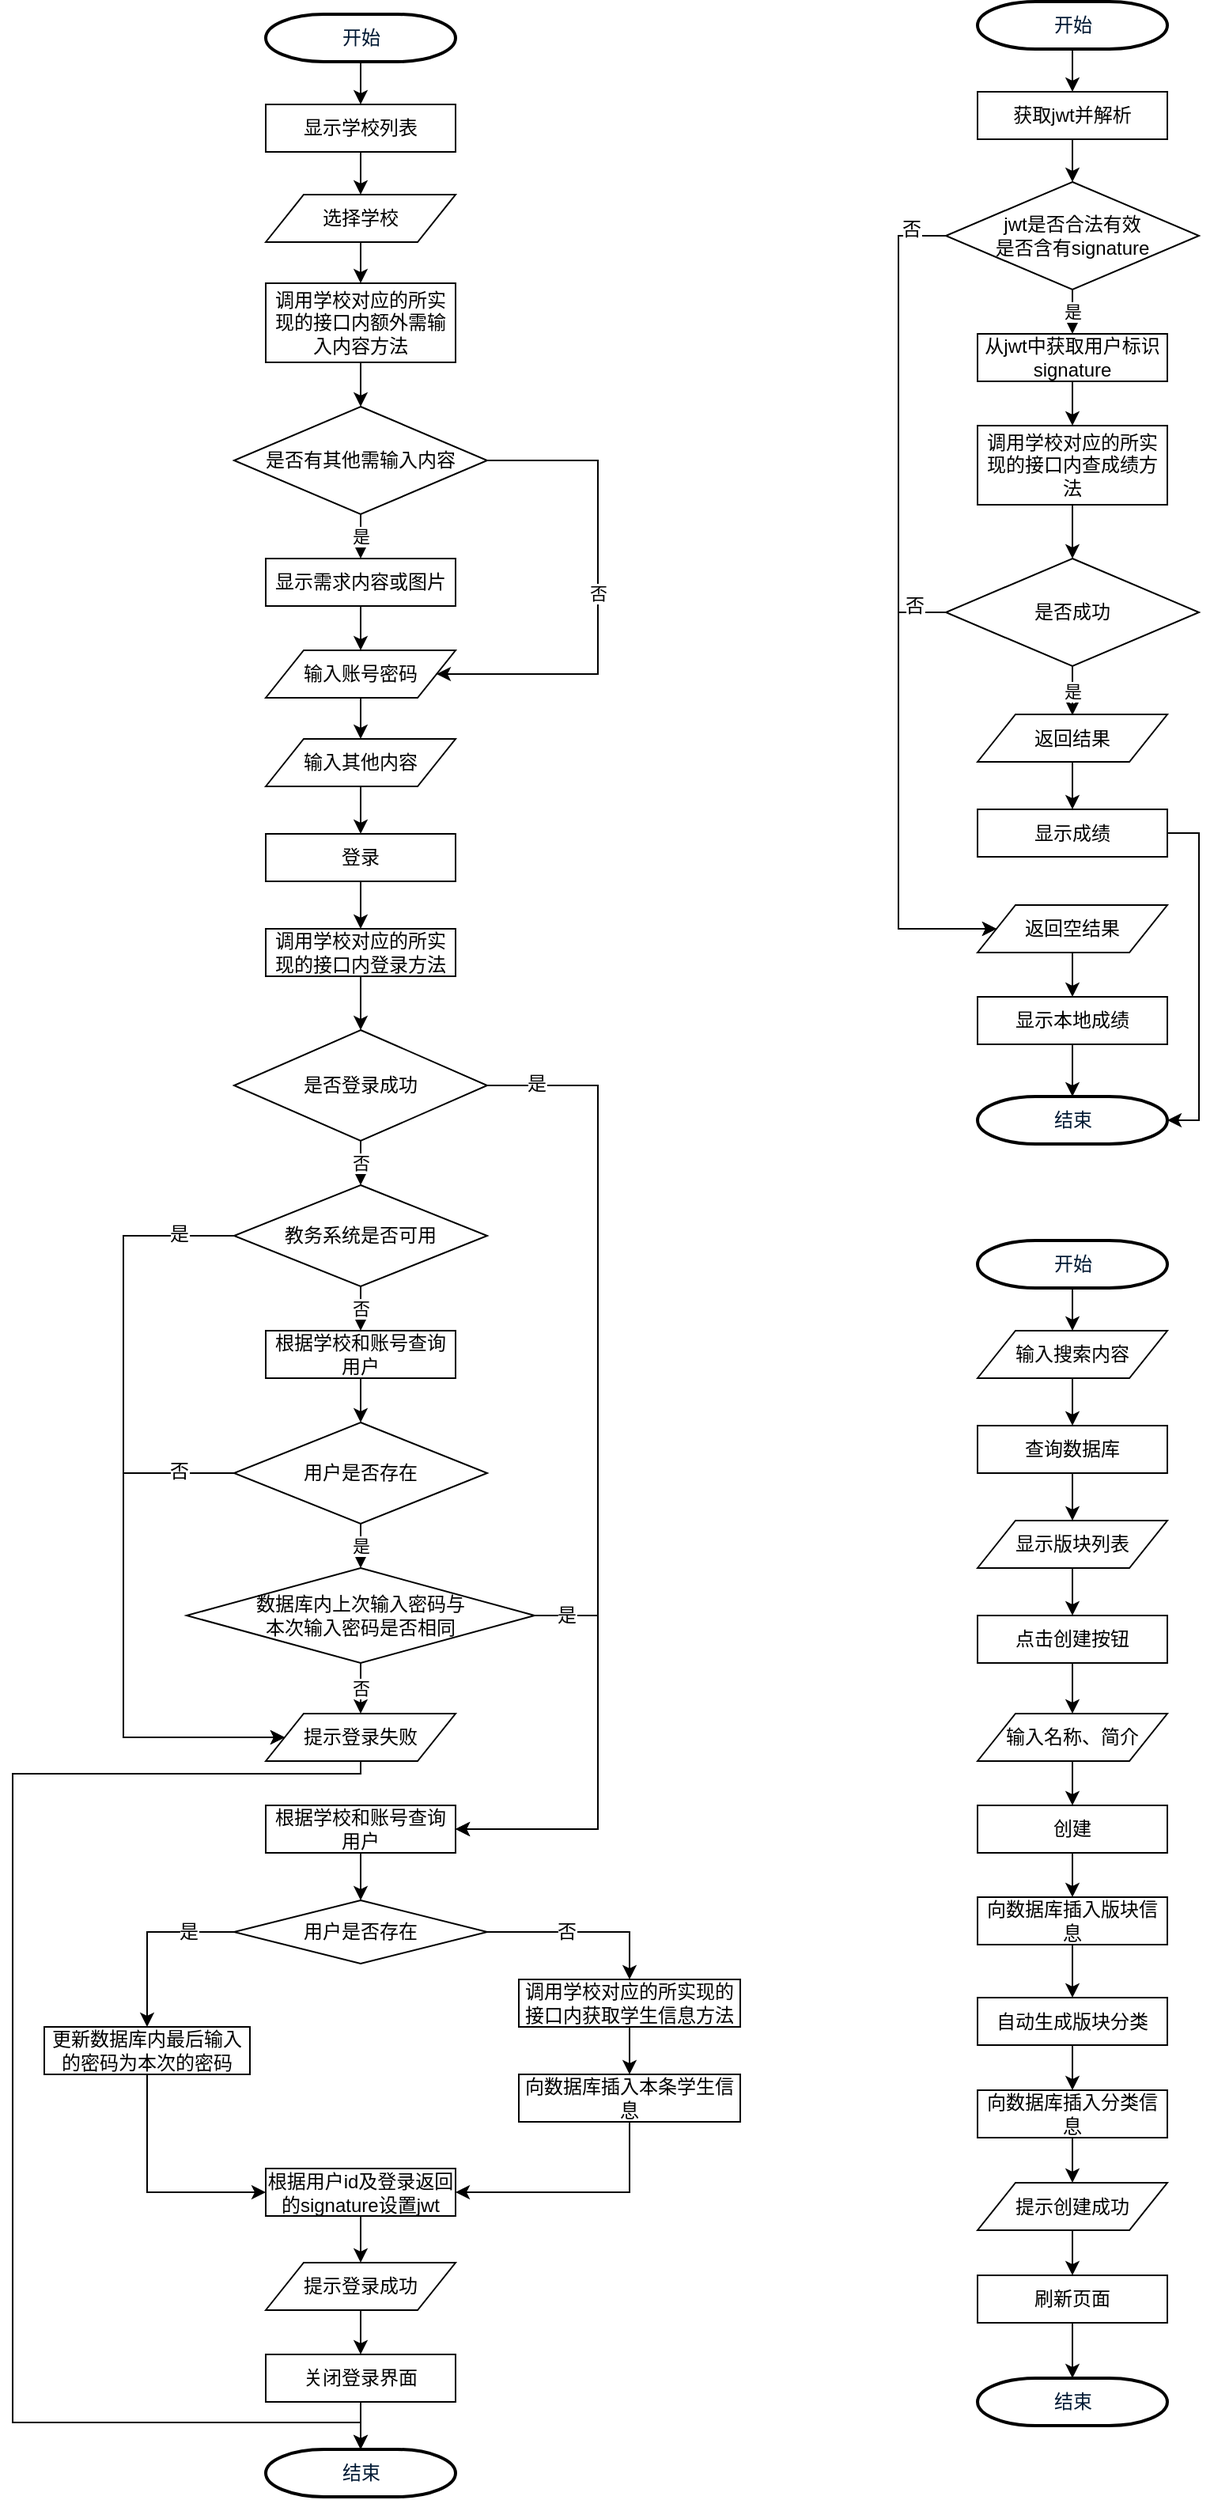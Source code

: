 <mxfile version="10.6.9" type="github"><diagram name="Page-1" id="edf60f1a-56cd-e834-aa8a-f176f3a09ee4"><mxGraphModel dx="918" dy="616" grid="1" gridSize="10" guides="1" tooltips="1" connect="1" arrows="1" fold="1" page="1" pageScale="1" pageWidth="1100" pageHeight="850" background="#ffffff" math="0" shadow="0"><root><mxCell id="0"/><mxCell id="1" parent="0"/><mxCell id="c_AyeSLThWvpHjJvJmBb-22" style="edgeStyle=orthogonalEdgeStyle;rounded=0;orthogonalLoop=1;jettySize=auto;html=1;entryX=0.5;entryY=0;entryDx=0;entryDy=0;" edge="1" parent="1" source="c_AyeSLThWvpHjJvJmBb-1" target="c_AyeSLThWvpHjJvJmBb-15"><mxGeometry relative="1" as="geometry"/></mxCell><mxCell id="c_AyeSLThWvpHjJvJmBb-1" value="开始" style="shape=mxgraph.flowchart.terminator;fillColor=#FFFFFF;strokeColor=#000000;strokeWidth=2;gradientColor=none;gradientDirection=north;fontColor=#001933;fontStyle=0;html=1;" vertex="1" parent="1"><mxGeometry x="180" y="78" width="120" height="30" as="geometry"/></mxCell><mxCell id="c_AyeSLThWvpHjJvJmBb-64" style="edgeStyle=orthogonalEdgeStyle;rounded=0;orthogonalLoop=1;jettySize=auto;html=1;entryX=0.5;entryY=0;entryDx=0;entryDy=0;" edge="1" parent="1" source="c_AyeSLThWvpHjJvJmBb-14" target="c_AyeSLThWvpHjJvJmBb-34"><mxGeometry relative="1" as="geometry"/></mxCell><mxCell id="c_AyeSLThWvpHjJvJmBb-14" value="选择学校" style="shape=parallelogram;perimeter=parallelogramPerimeter;whiteSpace=wrap;html=1;" vertex="1" parent="1"><mxGeometry x="180" y="192" width="120" height="30" as="geometry"/></mxCell><mxCell id="c_AyeSLThWvpHjJvJmBb-23" style="edgeStyle=orthogonalEdgeStyle;rounded=0;orthogonalLoop=1;jettySize=auto;html=1;entryX=0.5;entryY=0;entryDx=0;entryDy=0;" edge="1" parent="1" source="c_AyeSLThWvpHjJvJmBb-15" target="c_AyeSLThWvpHjJvJmBb-14"><mxGeometry relative="1" as="geometry"/></mxCell><mxCell id="c_AyeSLThWvpHjJvJmBb-15" value="显示学校列表" style="rounded=0;whiteSpace=wrap;html=1;" vertex="1" parent="1"><mxGeometry x="180" y="135" width="120" height="30" as="geometry"/></mxCell><mxCell id="c_AyeSLThWvpHjJvJmBb-63" style="edgeStyle=orthogonalEdgeStyle;rounded=0;orthogonalLoop=1;jettySize=auto;html=1;entryX=0.5;entryY=0;entryDx=0;entryDy=0;" edge="1" parent="1" source="c_AyeSLThWvpHjJvJmBb-17" target="c_AyeSLThWvpHjJvJmBb-20"><mxGeometry relative="1" as="geometry"/></mxCell><mxCell id="c_AyeSLThWvpHjJvJmBb-17" value="输入账号密码" style="shape=parallelogram;perimeter=parallelogramPerimeter;whiteSpace=wrap;html=1;" vertex="1" parent="1"><mxGeometry x="180" y="480" width="120" height="30" as="geometry"/></mxCell><mxCell id="c_AyeSLThWvpHjJvJmBb-26" value="是" style="edgeStyle=orthogonalEdgeStyle;rounded=0;orthogonalLoop=1;jettySize=auto;html=1;" edge="1" parent="1" source="c_AyeSLThWvpHjJvJmBb-18" target="c_AyeSLThWvpHjJvJmBb-19"><mxGeometry relative="1" as="geometry"/></mxCell><mxCell id="c_AyeSLThWvpHjJvJmBb-29" value="否" style="edgeStyle=orthogonalEdgeStyle;rounded=0;orthogonalLoop=1;jettySize=auto;html=1;entryX=1;entryY=0.5;entryDx=0;entryDy=0;" edge="1" parent="1" source="c_AyeSLThWvpHjJvJmBb-18" target="c_AyeSLThWvpHjJvJmBb-17"><mxGeometry relative="1" as="geometry"><mxPoint x="480" y="455.5" as="targetPoint"/><Array as="points"><mxPoint x="390" y="360"/><mxPoint x="390" y="495"/></Array></mxGeometry></mxCell><mxCell id="c_AyeSLThWvpHjJvJmBb-18" value="是否有其他需输入内容" style="rhombus;whiteSpace=wrap;html=1;" vertex="1" parent="1"><mxGeometry x="160" y="326" width="160" height="68" as="geometry"/></mxCell><mxCell id="c_AyeSLThWvpHjJvJmBb-65" style="edgeStyle=orthogonalEdgeStyle;rounded=0;orthogonalLoop=1;jettySize=auto;html=1;entryX=0.5;entryY=0;entryDx=0;entryDy=0;" edge="1" parent="1" source="c_AyeSLThWvpHjJvJmBb-19" target="c_AyeSLThWvpHjJvJmBb-17"><mxGeometry relative="1" as="geometry"/></mxCell><mxCell id="c_AyeSLThWvpHjJvJmBb-19" value="显示需求内容或图片" style="rounded=0;whiteSpace=wrap;html=1;" vertex="1" parent="1"><mxGeometry x="180" y="422" width="120" height="30" as="geometry"/></mxCell><mxCell id="c_AyeSLThWvpHjJvJmBb-30" style="edgeStyle=orthogonalEdgeStyle;rounded=0;orthogonalLoop=1;jettySize=auto;html=1;entryX=0.5;entryY=0;entryDx=0;entryDy=0;" edge="1" parent="1" source="c_AyeSLThWvpHjJvJmBb-20" target="c_AyeSLThWvpHjJvJmBb-28"><mxGeometry relative="1" as="geometry"/></mxCell><mxCell id="c_AyeSLThWvpHjJvJmBb-20" value="输入其他内容" style="shape=parallelogram;perimeter=parallelogramPerimeter;whiteSpace=wrap;html=1;" vertex="1" parent="1"><mxGeometry x="180" y="536" width="120" height="30" as="geometry"/></mxCell><mxCell id="c_AyeSLThWvpHjJvJmBb-32" value="" style="edgeStyle=orthogonalEdgeStyle;rounded=0;orthogonalLoop=1;jettySize=auto;html=1;" edge="1" parent="1" source="c_AyeSLThWvpHjJvJmBb-28" target="c_AyeSLThWvpHjJvJmBb-31"><mxGeometry relative="1" as="geometry"/></mxCell><mxCell id="c_AyeSLThWvpHjJvJmBb-28" value="登录" style="rounded=0;whiteSpace=wrap;html=1;" vertex="1" parent="1"><mxGeometry x="180" y="596" width="120" height="30" as="geometry"/></mxCell><mxCell id="c_AyeSLThWvpHjJvJmBb-38" style="edgeStyle=orthogonalEdgeStyle;rounded=0;orthogonalLoop=1;jettySize=auto;html=1;entryX=0.5;entryY=0;entryDx=0;entryDy=0;" edge="1" parent="1" source="c_AyeSLThWvpHjJvJmBb-31" target="c_AyeSLThWvpHjJvJmBb-37"><mxGeometry relative="1" as="geometry"/></mxCell><mxCell id="c_AyeSLThWvpHjJvJmBb-31" value="调用学校对应的所实现的接口内登录方法" style="rounded=0;whiteSpace=wrap;html=1;" vertex="1" parent="1"><mxGeometry x="180" y="656" width="120" height="30" as="geometry"/></mxCell><mxCell id="c_AyeSLThWvpHjJvJmBb-36" style="edgeStyle=orthogonalEdgeStyle;rounded=0;orthogonalLoop=1;jettySize=auto;html=1;entryX=0.5;entryY=0;entryDx=0;entryDy=0;" edge="1" parent="1" target="c_AyeSLThWvpHjJvJmBb-18"><mxGeometry relative="1" as="geometry"><mxPoint x="240" y="294" as="sourcePoint"/></mxGeometry></mxCell><mxCell id="c_AyeSLThWvpHjJvJmBb-34" value="调用学校对应的所实现的接口内额外需输入内容方法" style="rounded=0;whiteSpace=wrap;html=1;" vertex="1" parent="1"><mxGeometry x="180" y="248" width="120" height="50" as="geometry"/></mxCell><mxCell id="c_AyeSLThWvpHjJvJmBb-40" value="否" style="edgeStyle=orthogonalEdgeStyle;rounded=0;orthogonalLoop=1;jettySize=auto;html=1;" edge="1" parent="1" source="c_AyeSLThWvpHjJvJmBb-37" target="c_AyeSLThWvpHjJvJmBb-39"><mxGeometry relative="1" as="geometry"/></mxCell><mxCell id="c_AyeSLThWvpHjJvJmBb-74" style="edgeStyle=orthogonalEdgeStyle;rounded=0;orthogonalLoop=1;jettySize=auto;html=1;entryX=1;entryY=0.5;entryDx=0;entryDy=0;" edge="1" parent="1" source="c_AyeSLThWvpHjJvJmBb-37" target="c_AyeSLThWvpHjJvJmBb-72"><mxGeometry relative="1" as="geometry"><Array as="points"><mxPoint x="390" y="755"/><mxPoint x="390" y="1225"/></Array></mxGeometry></mxCell><mxCell id="c_AyeSLThWvpHjJvJmBb-76" value="是" style="text;html=1;resizable=0;points=[];align=center;verticalAlign=middle;labelBackgroundColor=#ffffff;" vertex="1" connectable="0" parent="c_AyeSLThWvpHjJvJmBb-74"><mxGeometry x="-0.902" y="1" relative="1" as="geometry"><mxPoint as="offset"/></mxGeometry></mxCell><mxCell id="c_AyeSLThWvpHjJvJmBb-37" value="是否登录成功" style="rhombus;whiteSpace=wrap;html=1;" vertex="1" parent="1"><mxGeometry x="160" y="720" width="160" height="70" as="geometry"/></mxCell><mxCell id="c_AyeSLThWvpHjJvJmBb-45" value="否" style="edgeStyle=orthogonalEdgeStyle;rounded=0;orthogonalLoop=1;jettySize=auto;html=1;entryX=0.5;entryY=0;entryDx=0;entryDy=0;" edge="1" parent="1" source="c_AyeSLThWvpHjJvJmBb-39" target="c_AyeSLThWvpHjJvJmBb-44"><mxGeometry relative="1" as="geometry"/></mxCell><mxCell id="c_AyeSLThWvpHjJvJmBb-69" style="edgeStyle=orthogonalEdgeStyle;rounded=0;orthogonalLoop=1;jettySize=auto;html=1;entryX=0;entryY=0.5;entryDx=0;entryDy=0;" edge="1" parent="1" source="c_AyeSLThWvpHjJvJmBb-39" target="c_AyeSLThWvpHjJvJmBb-56"><mxGeometry relative="1" as="geometry"><Array as="points"><mxPoint x="90" y="850"/><mxPoint x="90" y="1167"/></Array></mxGeometry></mxCell><mxCell id="c_AyeSLThWvpHjJvJmBb-70" value="是" style="text;html=1;resizable=0;points=[];align=center;verticalAlign=middle;labelBackgroundColor=#ffffff;" vertex="1" connectable="0" parent="c_AyeSLThWvpHjJvJmBb-69"><mxGeometry x="-0.857" y="1" relative="1" as="geometry"><mxPoint y="-2" as="offset"/></mxGeometry></mxCell><mxCell id="c_AyeSLThWvpHjJvJmBb-39" value="教务系统是否可用" style="rhombus;whiteSpace=wrap;html=1;" vertex="1" parent="1"><mxGeometry x="160" y="818" width="160" height="64" as="geometry"/></mxCell><mxCell id="c_AyeSLThWvpHjJvJmBb-50" style="edgeStyle=orthogonalEdgeStyle;rounded=0;orthogonalLoop=1;jettySize=auto;html=1;" edge="1" parent="1" source="c_AyeSLThWvpHjJvJmBb-44" target="c_AyeSLThWvpHjJvJmBb-48"><mxGeometry relative="1" as="geometry"/></mxCell><mxCell id="c_AyeSLThWvpHjJvJmBb-44" value="根据学校和账号查询用户" style="rounded=0;whiteSpace=wrap;html=1;" vertex="1" parent="1"><mxGeometry x="180" y="910" width="120" height="30" as="geometry"/></mxCell><mxCell id="c_AyeSLThWvpHjJvJmBb-53" value="是" style="edgeStyle=orthogonalEdgeStyle;rounded=0;orthogonalLoop=1;jettySize=auto;html=1;" edge="1" parent="1" source="c_AyeSLThWvpHjJvJmBb-48" target="c_AyeSLThWvpHjJvJmBb-51"><mxGeometry relative="1" as="geometry"/></mxCell><mxCell id="c_AyeSLThWvpHjJvJmBb-66" style="edgeStyle=orthogonalEdgeStyle;rounded=0;orthogonalLoop=1;jettySize=auto;html=1;entryX=0;entryY=0.5;entryDx=0;entryDy=0;" edge="1" parent="1" source="c_AyeSLThWvpHjJvJmBb-48" target="c_AyeSLThWvpHjJvJmBb-56"><mxGeometry relative="1" as="geometry"><Array as="points"><mxPoint x="90" y="1000"/><mxPoint x="90" y="1167"/></Array></mxGeometry></mxCell><mxCell id="c_AyeSLThWvpHjJvJmBb-68" value="否" style="text;html=1;resizable=0;points=[];align=center;verticalAlign=middle;labelBackgroundColor=#ffffff;" vertex="1" connectable="0" parent="c_AyeSLThWvpHjJvJmBb-66"><mxGeometry x="-0.793" y="-3" relative="1" as="geometry"><mxPoint y="2" as="offset"/></mxGeometry></mxCell><mxCell id="c_AyeSLThWvpHjJvJmBb-48" value="用户是否存在" style="rhombus;whiteSpace=wrap;html=1;" vertex="1" parent="1"><mxGeometry x="160" y="968" width="160" height="64" as="geometry"/></mxCell><mxCell id="c_AyeSLThWvpHjJvJmBb-54" value="否" style="edgeStyle=orthogonalEdgeStyle;rounded=0;orthogonalLoop=1;jettySize=auto;html=1;entryX=0.5;entryY=0;entryDx=0;entryDy=0;" edge="1" parent="1" source="c_AyeSLThWvpHjJvJmBb-51" target="c_AyeSLThWvpHjJvJmBb-56"><mxGeometry relative="1" as="geometry"><mxPoint x="240" y="1150" as="targetPoint"/></mxGeometry></mxCell><mxCell id="c_AyeSLThWvpHjJvJmBb-73" style="edgeStyle=orthogonalEdgeStyle;rounded=0;orthogonalLoop=1;jettySize=auto;html=1;entryX=1;entryY=0.5;entryDx=0;entryDy=0;" edge="1" parent="1" source="c_AyeSLThWvpHjJvJmBb-51" target="c_AyeSLThWvpHjJvJmBb-72"><mxGeometry relative="1" as="geometry"><mxPoint x="350" y="1190" as="targetPoint"/><Array as="points"><mxPoint x="390" y="1090"/><mxPoint x="390" y="1225"/></Array></mxGeometry></mxCell><mxCell id="c_AyeSLThWvpHjJvJmBb-77" value="是" style="text;html=1;resizable=0;points=[];align=center;verticalAlign=middle;labelBackgroundColor=#ffffff;" vertex="1" connectable="0" parent="c_AyeSLThWvpHjJvJmBb-73"><mxGeometry x="-0.849" relative="1" as="geometry"><mxPoint as="offset"/></mxGeometry></mxCell><mxCell id="c_AyeSLThWvpHjJvJmBb-51" value="数据库内上次输入密码与&lt;br&gt;本次输入密码是否相同" style="rhombus;whiteSpace=wrap;html=1;" vertex="1" parent="1"><mxGeometry x="130" y="1060" width="220" height="60" as="geometry"/></mxCell><mxCell id="c_AyeSLThWvpHjJvJmBb-118" style="edgeStyle=orthogonalEdgeStyle;rounded=0;orthogonalLoop=1;jettySize=auto;html=1;entryX=0.5;entryY=0;entryDx=0;entryDy=0;entryPerimeter=0;exitX=0.5;exitY=1;exitDx=0;exitDy=0;" edge="1" parent="1" source="c_AyeSLThWvpHjJvJmBb-56" target="c_AyeSLThWvpHjJvJmBb-61"><mxGeometry relative="1" as="geometry"><mxPoint x="40" y="1450" as="targetPoint"/><Array as="points"><mxPoint x="240" y="1190"/><mxPoint x="20" y="1190"/><mxPoint x="20" y="1600"/><mxPoint x="240" y="1600"/></Array></mxGeometry></mxCell><mxCell id="c_AyeSLThWvpHjJvJmBb-56" value="提示登录失败" style="shape=parallelogram;perimeter=parallelogramPerimeter;whiteSpace=wrap;html=1;" vertex="1" parent="1"><mxGeometry x="180" y="1152" width="120" height="30" as="geometry"/></mxCell><mxCell id="c_AyeSLThWvpHjJvJmBb-85" style="edgeStyle=orthogonalEdgeStyle;rounded=0;orthogonalLoop=1;jettySize=auto;html=1;" edge="1" parent="1" source="c_AyeSLThWvpHjJvJmBb-57" target="c_AyeSLThWvpHjJvJmBb-58"><mxGeometry relative="1" as="geometry"/></mxCell><mxCell id="c_AyeSLThWvpHjJvJmBb-57" value="提示登录成功" style="shape=parallelogram;perimeter=parallelogramPerimeter;whiteSpace=wrap;html=1;" vertex="1" parent="1"><mxGeometry x="180" y="1499" width="120" height="30" as="geometry"/></mxCell><mxCell id="c_AyeSLThWvpHjJvJmBb-86" style="edgeStyle=orthogonalEdgeStyle;rounded=0;orthogonalLoop=1;jettySize=auto;html=1;entryX=0.5;entryY=0;entryDx=0;entryDy=0;entryPerimeter=0;" edge="1" parent="1" source="c_AyeSLThWvpHjJvJmBb-58" target="c_AyeSLThWvpHjJvJmBb-61"><mxGeometry relative="1" as="geometry"/></mxCell><mxCell id="c_AyeSLThWvpHjJvJmBb-58" value="关闭登录界面" style="rounded=0;whiteSpace=wrap;html=1;" vertex="1" parent="1"><mxGeometry x="180" y="1557" width="120" height="30" as="geometry"/></mxCell><mxCell id="c_AyeSLThWvpHjJvJmBb-61" value="结束" style="shape=mxgraph.flowchart.terminator;fillColor=#FFFFFF;strokeColor=#000000;strokeWidth=2;gradientColor=none;gradientDirection=north;fontColor=#001933;fontStyle=0;html=1;" vertex="1" parent="1"><mxGeometry x="180" y="1617" width="120" height="30" as="geometry"/></mxCell><mxCell id="c_AyeSLThWvpHjJvJmBb-79" style="edgeStyle=orthogonalEdgeStyle;rounded=0;orthogonalLoop=1;jettySize=auto;html=1;entryX=0.5;entryY=0;entryDx=0;entryDy=0;" edge="1" parent="1" source="c_AyeSLThWvpHjJvJmBb-72" target="c_AyeSLThWvpHjJvJmBb-78"><mxGeometry relative="1" as="geometry"/></mxCell><mxCell id="c_AyeSLThWvpHjJvJmBb-72" value="根据学校和账号查询用户" style="rounded=0;whiteSpace=wrap;html=1;" vertex="1" parent="1"><mxGeometry x="180" y="1210" width="120" height="30" as="geometry"/></mxCell><mxCell id="c_AyeSLThWvpHjJvJmBb-82" style="edgeStyle=orthogonalEdgeStyle;rounded=0;orthogonalLoop=1;jettySize=auto;html=1;" edge="1" parent="1" source="c_AyeSLThWvpHjJvJmBb-78" target="c_AyeSLThWvpHjJvJmBb-81"><mxGeometry relative="1" as="geometry"><Array as="points"><mxPoint x="105" y="1290"/></Array></mxGeometry></mxCell><mxCell id="c_AyeSLThWvpHjJvJmBb-83" value="是" style="text;html=1;resizable=0;points=[];align=center;verticalAlign=middle;labelBackgroundColor=#ffffff;" vertex="1" connectable="0" parent="c_AyeSLThWvpHjJvJmBb-82"><mxGeometry x="-0.12" y="19" relative="1" as="geometry"><mxPoint x="21" y="-19" as="offset"/></mxGeometry></mxCell><mxCell id="c_AyeSLThWvpHjJvJmBb-88" style="edgeStyle=orthogonalEdgeStyle;rounded=0;orthogonalLoop=1;jettySize=auto;html=1;entryX=0.5;entryY=0;entryDx=0;entryDy=0;" edge="1" parent="1" source="c_AyeSLThWvpHjJvJmBb-78" target="c_AyeSLThWvpHjJvJmBb-87"><mxGeometry relative="1" as="geometry"/></mxCell><mxCell id="c_AyeSLThWvpHjJvJmBb-121" value="否" style="text;html=1;resizable=0;points=[];align=center;verticalAlign=middle;labelBackgroundColor=#ffffff;" vertex="1" connectable="0" parent="c_AyeSLThWvpHjJvJmBb-88"><mxGeometry x="-0.167" y="-4" relative="1" as="geometry"><mxPoint y="-4" as="offset"/></mxGeometry></mxCell><mxCell id="c_AyeSLThWvpHjJvJmBb-78" value="用户是否存在" style="rhombus;whiteSpace=wrap;html=1;" vertex="1" parent="1"><mxGeometry x="160" y="1270" width="160" height="40" as="geometry"/></mxCell><mxCell id="c_AyeSLThWvpHjJvJmBb-102" style="edgeStyle=orthogonalEdgeStyle;rounded=0;orthogonalLoop=1;jettySize=auto;html=1;entryX=0;entryY=0.5;entryDx=0;entryDy=0;" edge="1" parent="1" source="c_AyeSLThWvpHjJvJmBb-81" target="c_AyeSLThWvpHjJvJmBb-101"><mxGeometry relative="1" as="geometry"><Array as="points"><mxPoint x="105" y="1455"/></Array></mxGeometry></mxCell><mxCell id="c_AyeSLThWvpHjJvJmBb-81" value="更新数据库内最后输入的密码为本次的密码" style="rounded=0;whiteSpace=wrap;html=1;" vertex="1" parent="1"><mxGeometry x="40" y="1350" width="130" height="30" as="geometry"/></mxCell><mxCell id="c_AyeSLThWvpHjJvJmBb-92" style="edgeStyle=orthogonalEdgeStyle;rounded=0;orthogonalLoop=1;jettySize=auto;html=1;entryX=0.5;entryY=0;entryDx=0;entryDy=0;" edge="1" parent="1" source="c_AyeSLThWvpHjJvJmBb-87" target="c_AyeSLThWvpHjJvJmBb-89"><mxGeometry relative="1" as="geometry"/></mxCell><mxCell id="c_AyeSLThWvpHjJvJmBb-87" value="调用学校对应的所实现的接口内获取学生信息方法" style="rounded=0;whiteSpace=wrap;html=1;" vertex="1" parent="1"><mxGeometry x="340" y="1320" width="140" height="30" as="geometry"/></mxCell><mxCell id="c_AyeSLThWvpHjJvJmBb-103" style="edgeStyle=orthogonalEdgeStyle;rounded=0;orthogonalLoop=1;jettySize=auto;html=1;entryX=1;entryY=0.5;entryDx=0;entryDy=0;" edge="1" parent="1" source="c_AyeSLThWvpHjJvJmBb-89" target="c_AyeSLThWvpHjJvJmBb-101"><mxGeometry relative="1" as="geometry"><Array as="points"><mxPoint x="410" y="1455"/></Array></mxGeometry></mxCell><mxCell id="c_AyeSLThWvpHjJvJmBb-89" value="向数据库插入本条学生信息" style="rounded=0;whiteSpace=wrap;html=1;" vertex="1" parent="1"><mxGeometry x="340" y="1380" width="140" height="30" as="geometry"/></mxCell><mxCell id="c_AyeSLThWvpHjJvJmBb-93" style="edgeStyle=orthogonalEdgeStyle;rounded=0;orthogonalLoop=1;jettySize=auto;html=1;entryX=0.5;entryY=0;entryDx=0;entryDy=0;" edge="1" parent="1" source="c_AyeSLThWvpHjJvJmBb-94" target="c_AyeSLThWvpHjJvJmBb-98"><mxGeometry relative="1" as="geometry"/></mxCell><mxCell id="c_AyeSLThWvpHjJvJmBb-94" value="开始" style="shape=mxgraph.flowchart.terminator;fillColor=#FFFFFF;strokeColor=#000000;strokeWidth=2;gradientColor=none;gradientDirection=north;fontColor=#001933;fontStyle=0;html=1;" vertex="1" parent="1"><mxGeometry x="630" y="70" width="120" height="30" as="geometry"/></mxCell><mxCell id="c_AyeSLThWvpHjJvJmBb-97" style="edgeStyle=orthogonalEdgeStyle;rounded=0;orthogonalLoop=1;jettySize=auto;html=1;entryX=0.5;entryY=0;entryDx=0;entryDy=0;" edge="1" parent="1" source="c_AyeSLThWvpHjJvJmBb-98"><mxGeometry relative="1" as="geometry"><mxPoint x="690" y="184" as="targetPoint"/></mxGeometry></mxCell><mxCell id="c_AyeSLThWvpHjJvJmBb-98" value="获取jwt并解析" style="rounded=0;whiteSpace=wrap;html=1;" vertex="1" parent="1"><mxGeometry x="630" y="127" width="120" height="30" as="geometry"/></mxCell><mxCell id="c_AyeSLThWvpHjJvJmBb-104" style="edgeStyle=orthogonalEdgeStyle;rounded=0;orthogonalLoop=1;jettySize=auto;html=1;entryX=0.5;entryY=0;entryDx=0;entryDy=0;" edge="1" parent="1" source="c_AyeSLThWvpHjJvJmBb-101" target="c_AyeSLThWvpHjJvJmBb-57"><mxGeometry relative="1" as="geometry"/></mxCell><mxCell id="c_AyeSLThWvpHjJvJmBb-101" value="根据用户id及登录返回的signature设置jwt" style="rounded=0;whiteSpace=wrap;html=1;" vertex="1" parent="1"><mxGeometry x="180" y="1439.5" width="120" height="30" as="geometry"/></mxCell><mxCell id="c_AyeSLThWvpHjJvJmBb-107" value="是" style="edgeStyle=orthogonalEdgeStyle;rounded=0;orthogonalLoop=1;jettySize=auto;html=1;entryX=0.5;entryY=0;entryDx=0;entryDy=0;" edge="1" parent="1" source="c_AyeSLThWvpHjJvJmBb-105" target="c_AyeSLThWvpHjJvJmBb-109"><mxGeometry relative="1" as="geometry"><mxPoint x="750" y="259" as="targetPoint"/></mxGeometry></mxCell><mxCell id="c_AyeSLThWvpHjJvJmBb-117" value="" style="edgeStyle=orthogonalEdgeStyle;rounded=0;orthogonalLoop=1;jettySize=auto;html=1;entryX=0;entryY=0.5;entryDx=0;entryDy=0;" edge="1" parent="1" source="c_AyeSLThWvpHjJvJmBb-105" target="c_AyeSLThWvpHjJvJmBb-141"><mxGeometry relative="1" as="geometry"><mxPoint x="630" y="655" as="targetPoint"/><Array as="points"><mxPoint x="580" y="218"/><mxPoint x="580" y="656"/></Array></mxGeometry></mxCell><mxCell id="c_AyeSLThWvpHjJvJmBb-128" value="否" style="text;html=1;resizable=0;points=[];align=center;verticalAlign=middle;labelBackgroundColor=#ffffff;" vertex="1" connectable="0" parent="c_AyeSLThWvpHjJvJmBb-117"><mxGeometry x="-0.943" y="-1" relative="1" as="geometry"><mxPoint x="-7" y="-3" as="offset"/></mxGeometry></mxCell><mxCell id="c_AyeSLThWvpHjJvJmBb-105" value="jwt是否合法有效&lt;br&gt;是否含有signature" style="rhombus;whiteSpace=wrap;html=1;" vertex="1" parent="1"><mxGeometry x="610" y="184" width="160" height="68" as="geometry"/></mxCell><mxCell id="c_AyeSLThWvpHjJvJmBb-114" style="edgeStyle=orthogonalEdgeStyle;rounded=0;orthogonalLoop=1;jettySize=auto;html=1;entryX=0.5;entryY=0;entryDx=0;entryDy=0;" edge="1" parent="1" source="c_AyeSLThWvpHjJvJmBb-108" target="c_AyeSLThWvpHjJvJmBb-113"><mxGeometry relative="1" as="geometry"/></mxCell><mxCell id="c_AyeSLThWvpHjJvJmBb-108" value="调用学校对应的所实现的接口内查成绩方法" style="rounded=0;whiteSpace=wrap;html=1;" vertex="1" parent="1"><mxGeometry x="630" y="338" width="120" height="50" as="geometry"/></mxCell><mxCell id="c_AyeSLThWvpHjJvJmBb-112" style="edgeStyle=orthogonalEdgeStyle;rounded=0;orthogonalLoop=1;jettySize=auto;html=1;entryX=0.5;entryY=0;entryDx=0;entryDy=0;" edge="1" parent="1" source="c_AyeSLThWvpHjJvJmBb-109" target="c_AyeSLThWvpHjJvJmBb-108"><mxGeometry relative="1" as="geometry"/></mxCell><mxCell id="c_AyeSLThWvpHjJvJmBb-109" value="从jwt中获取用户标识signature" style="rounded=0;whiteSpace=wrap;html=1;" vertex="1" parent="1"><mxGeometry x="630" y="280" width="120" height="30" as="geometry"/></mxCell><mxCell id="c_AyeSLThWvpHjJvJmBb-116" value="是" style="edgeStyle=orthogonalEdgeStyle;rounded=0;orthogonalLoop=1;jettySize=auto;html=1;entryX=0.5;entryY=0;entryDx=0;entryDy=0;" edge="1" parent="1" source="c_AyeSLThWvpHjJvJmBb-113"><mxGeometry relative="1" as="geometry"><mxPoint x="690" y="521" as="targetPoint"/></mxGeometry></mxCell><mxCell id="c_AyeSLThWvpHjJvJmBb-142" style="edgeStyle=orthogonalEdgeStyle;rounded=0;orthogonalLoop=1;jettySize=auto;html=1;entryX=0;entryY=0.5;entryDx=0;entryDy=0;" edge="1" parent="1" source="c_AyeSLThWvpHjJvJmBb-113" target="c_AyeSLThWvpHjJvJmBb-141"><mxGeometry relative="1" as="geometry"><Array as="points"><mxPoint x="580" y="456"/><mxPoint x="580" y="656"/></Array></mxGeometry></mxCell><mxCell id="c_AyeSLThWvpHjJvJmBb-143" value="否" style="text;html=1;resizable=0;points=[];align=center;verticalAlign=middle;labelBackgroundColor=#ffffff;" vertex="1" connectable="0" parent="c_AyeSLThWvpHjJvJmBb-142"><mxGeometry x="-0.918" y="1" relative="1" as="geometry"><mxPoint x="-8" y="-5" as="offset"/></mxGeometry></mxCell><mxCell id="c_AyeSLThWvpHjJvJmBb-113" value="是否成功" style="rhombus;whiteSpace=wrap;html=1;" vertex="1" parent="1"><mxGeometry x="610" y="422" width="160" height="68" as="geometry"/></mxCell><mxCell id="c_AyeSLThWvpHjJvJmBb-129" style="edgeStyle=orthogonalEdgeStyle;rounded=0;orthogonalLoop=1;jettySize=auto;html=1;entryX=0.5;entryY=0;entryDx=0;entryDy=0;" edge="1" parent="1" target="c_AyeSLThWvpHjJvJmBb-124"><mxGeometry relative="1" as="geometry"><mxPoint x="690" y="670" as="sourcePoint"/></mxGeometry></mxCell><mxCell id="c_AyeSLThWvpHjJvJmBb-131" style="edgeStyle=orthogonalEdgeStyle;rounded=0;orthogonalLoop=1;jettySize=auto;html=1;entryX=0.5;entryY=0;entryDx=0;entryDy=0;entryPerimeter=0;" edge="1" parent="1" source="c_AyeSLThWvpHjJvJmBb-124" target="c_AyeSLThWvpHjJvJmBb-130"><mxGeometry relative="1" as="geometry"/></mxCell><mxCell id="c_AyeSLThWvpHjJvJmBb-124" value="显示本地成绩" style="rounded=0;whiteSpace=wrap;html=1;" vertex="1" parent="1"><mxGeometry x="630" y="699" width="120" height="30" as="geometry"/></mxCell><mxCell id="c_AyeSLThWvpHjJvJmBb-130" value="结束" style="shape=mxgraph.flowchart.terminator;fillColor=#FFFFFF;strokeColor=#000000;strokeWidth=2;gradientColor=none;gradientDirection=north;fontColor=#001933;fontStyle=0;html=1;" vertex="1" parent="1"><mxGeometry x="630" y="762" width="120" height="30" as="geometry"/></mxCell><mxCell id="c_AyeSLThWvpHjJvJmBb-133" style="edgeStyle=orthogonalEdgeStyle;rounded=0;orthogonalLoop=1;jettySize=auto;html=1;entryX=0.5;entryY=0;entryDx=0;entryDy=0;" edge="1" parent="1" source="c_AyeSLThWvpHjJvJmBb-134"><mxGeometry relative="1" as="geometry"><mxPoint x="690" y="910" as="targetPoint"/></mxGeometry></mxCell><mxCell id="c_AyeSLThWvpHjJvJmBb-134" value="开始" style="shape=mxgraph.flowchart.terminator;fillColor=#FFFFFF;strokeColor=#000000;strokeWidth=2;gradientColor=none;gradientDirection=north;fontColor=#001933;fontStyle=0;html=1;" vertex="1" parent="1"><mxGeometry x="630" y="853" width="120" height="30" as="geometry"/></mxCell><mxCell id="c_AyeSLThWvpHjJvJmBb-139" style="edgeStyle=orthogonalEdgeStyle;rounded=0;orthogonalLoop=1;jettySize=auto;html=1;entryX=0.5;entryY=0;entryDx=0;entryDy=0;" edge="1" parent="1" source="c_AyeSLThWvpHjJvJmBb-136" target="c_AyeSLThWvpHjJvJmBb-138"><mxGeometry relative="1" as="geometry"/></mxCell><mxCell id="c_AyeSLThWvpHjJvJmBb-136" value="返回结果" style="shape=parallelogram;perimeter=parallelogramPerimeter;whiteSpace=wrap;html=1;" vertex="1" parent="1"><mxGeometry x="630" y="520.5" width="120" height="30" as="geometry"/></mxCell><mxCell id="c_AyeSLThWvpHjJvJmBb-140" style="edgeStyle=orthogonalEdgeStyle;rounded=0;orthogonalLoop=1;jettySize=auto;html=1;entryX=1;entryY=0.5;entryDx=0;entryDy=0;entryPerimeter=0;" edge="1" parent="1" source="c_AyeSLThWvpHjJvJmBb-138" target="c_AyeSLThWvpHjJvJmBb-130"><mxGeometry relative="1" as="geometry"><Array as="points"><mxPoint x="770" y="596"/><mxPoint x="770" y="777"/></Array></mxGeometry></mxCell><mxCell id="c_AyeSLThWvpHjJvJmBb-138" value="显示成绩" style="rounded=0;whiteSpace=wrap;html=1;" vertex="1" parent="1"><mxGeometry x="630" y="580.5" width="120" height="30" as="geometry"/></mxCell><mxCell id="c_AyeSLThWvpHjJvJmBb-141" value="返回空结果" style="shape=parallelogram;perimeter=parallelogramPerimeter;whiteSpace=wrap;html=1;" vertex="1" parent="1"><mxGeometry x="630" y="641" width="120" height="30" as="geometry"/></mxCell><mxCell id="c_AyeSLThWvpHjJvJmBb-147" style="edgeStyle=orthogonalEdgeStyle;rounded=0;orthogonalLoop=1;jettySize=auto;html=1;entryX=0.5;entryY=0;entryDx=0;entryDy=0;" edge="1" parent="1" source="c_AyeSLThWvpHjJvJmBb-145" target="c_AyeSLThWvpHjJvJmBb-146"><mxGeometry relative="1" as="geometry"/></mxCell><mxCell id="c_AyeSLThWvpHjJvJmBb-145" value="输入搜索内容" style="shape=parallelogram;perimeter=parallelogramPerimeter;whiteSpace=wrap;html=1;" vertex="1" parent="1"><mxGeometry x="630" y="910" width="120" height="30" as="geometry"/></mxCell><mxCell id="c_AyeSLThWvpHjJvJmBb-150" style="edgeStyle=orthogonalEdgeStyle;rounded=0;orthogonalLoop=1;jettySize=auto;html=1;entryX=0.5;entryY=0;entryDx=0;entryDy=0;" edge="1" parent="1" source="c_AyeSLThWvpHjJvJmBb-146" target="c_AyeSLThWvpHjJvJmBb-149"><mxGeometry relative="1" as="geometry"/></mxCell><mxCell id="c_AyeSLThWvpHjJvJmBb-146" value="查询数据库" style="rounded=0;whiteSpace=wrap;html=1;" vertex="1" parent="1"><mxGeometry x="630" y="970" width="120" height="30" as="geometry"/></mxCell><mxCell id="c_AyeSLThWvpHjJvJmBb-152" style="edgeStyle=orthogonalEdgeStyle;rounded=0;orthogonalLoop=1;jettySize=auto;html=1;entryX=0.5;entryY=0;entryDx=0;entryDy=0;" edge="1" parent="1" source="c_AyeSLThWvpHjJvJmBb-149" target="c_AyeSLThWvpHjJvJmBb-151"><mxGeometry relative="1" as="geometry"/></mxCell><mxCell id="c_AyeSLThWvpHjJvJmBb-149" value="显示版块列表" style="shape=parallelogram;perimeter=parallelogramPerimeter;whiteSpace=wrap;html=1;" vertex="1" parent="1"><mxGeometry x="630" y="1030" width="120" height="30" as="geometry"/></mxCell><mxCell id="c_AyeSLThWvpHjJvJmBb-155" style="edgeStyle=orthogonalEdgeStyle;rounded=0;orthogonalLoop=1;jettySize=auto;html=1;" edge="1" parent="1" source="c_AyeSLThWvpHjJvJmBb-151" target="c_AyeSLThWvpHjJvJmBb-154"><mxGeometry relative="1" as="geometry"/></mxCell><mxCell id="c_AyeSLThWvpHjJvJmBb-151" value="点击创建按钮" style="rounded=0;whiteSpace=wrap;html=1;" vertex="1" parent="1"><mxGeometry x="630" y="1090" width="120" height="30" as="geometry"/></mxCell><mxCell id="c_AyeSLThWvpHjJvJmBb-157" style="edgeStyle=orthogonalEdgeStyle;rounded=0;orthogonalLoop=1;jettySize=auto;html=1;entryX=0.5;entryY=0;entryDx=0;entryDy=0;" edge="1" parent="1" source="c_AyeSLThWvpHjJvJmBb-154" target="c_AyeSLThWvpHjJvJmBb-156"><mxGeometry relative="1" as="geometry"/></mxCell><mxCell id="c_AyeSLThWvpHjJvJmBb-154" value="输入名称、简介" style="shape=parallelogram;perimeter=parallelogramPerimeter;whiteSpace=wrap;html=1;" vertex="1" parent="1"><mxGeometry x="630" y="1152" width="120" height="30" as="geometry"/></mxCell><mxCell id="c_AyeSLThWvpHjJvJmBb-161" style="edgeStyle=orthogonalEdgeStyle;rounded=0;orthogonalLoop=1;jettySize=auto;html=1;entryX=0.5;entryY=0;entryDx=0;entryDy=0;" edge="1" parent="1" source="c_AyeSLThWvpHjJvJmBb-156" target="c_AyeSLThWvpHjJvJmBb-158"><mxGeometry relative="1" as="geometry"/></mxCell><mxCell id="c_AyeSLThWvpHjJvJmBb-156" value="创建" style="rounded=0;whiteSpace=wrap;html=1;" vertex="1" parent="1"><mxGeometry x="630" y="1210" width="120" height="30" as="geometry"/></mxCell><mxCell id="c_AyeSLThWvpHjJvJmBb-160" value="" style="edgeStyle=orthogonalEdgeStyle;rounded=0;orthogonalLoop=1;jettySize=auto;html=1;" edge="1" parent="1" source="c_AyeSLThWvpHjJvJmBb-158" target="c_AyeSLThWvpHjJvJmBb-159"><mxGeometry relative="1" as="geometry"/></mxCell><mxCell id="c_AyeSLThWvpHjJvJmBb-158" value="向数据库插入版块信息" style="rounded=0;whiteSpace=wrap;html=1;" vertex="1" parent="1"><mxGeometry x="630" y="1268" width="120" height="30" as="geometry"/></mxCell><mxCell id="c_AyeSLThWvpHjJvJmBb-163" value="" style="edgeStyle=orthogonalEdgeStyle;rounded=0;orthogonalLoop=1;jettySize=auto;html=1;" edge="1" parent="1" source="c_AyeSLThWvpHjJvJmBb-159" target="c_AyeSLThWvpHjJvJmBb-162"><mxGeometry relative="1" as="geometry"/></mxCell><mxCell id="c_AyeSLThWvpHjJvJmBb-159" value="自动生成版块分类" style="rounded=0;whiteSpace=wrap;html=1;" vertex="1" parent="1"><mxGeometry x="630" y="1331.5" width="120" height="30" as="geometry"/></mxCell><mxCell id="c_AyeSLThWvpHjJvJmBb-165" style="edgeStyle=orthogonalEdgeStyle;rounded=0;orthogonalLoop=1;jettySize=auto;html=1;entryX=0.5;entryY=0;entryDx=0;entryDy=0;" edge="1" parent="1" source="c_AyeSLThWvpHjJvJmBb-162" target="c_AyeSLThWvpHjJvJmBb-164"><mxGeometry relative="1" as="geometry"/></mxCell><mxCell id="c_AyeSLThWvpHjJvJmBb-162" value="向数据库插入分类信息" style="rounded=0;whiteSpace=wrap;html=1;" vertex="1" parent="1"><mxGeometry x="630" y="1390" width="120" height="30" as="geometry"/></mxCell><mxCell id="c_AyeSLThWvpHjJvJmBb-167" style="edgeStyle=orthogonalEdgeStyle;rounded=0;orthogonalLoop=1;jettySize=auto;html=1;entryX=0.5;entryY=0;entryDx=0;entryDy=0;" edge="1" parent="1" source="c_AyeSLThWvpHjJvJmBb-164" target="c_AyeSLThWvpHjJvJmBb-166"><mxGeometry relative="1" as="geometry"/></mxCell><mxCell id="c_AyeSLThWvpHjJvJmBb-164" value="提示创建成功" style="shape=parallelogram;perimeter=parallelogramPerimeter;whiteSpace=wrap;html=1;" vertex="1" parent="1"><mxGeometry x="630" y="1448.5" width="120" height="30" as="geometry"/></mxCell><mxCell id="c_AyeSLThWvpHjJvJmBb-169" style="edgeStyle=orthogonalEdgeStyle;rounded=0;orthogonalLoop=1;jettySize=auto;html=1;entryX=0.5;entryY=0;entryDx=0;entryDy=0;entryPerimeter=0;" edge="1" parent="1" source="c_AyeSLThWvpHjJvJmBb-166" target="c_AyeSLThWvpHjJvJmBb-168"><mxGeometry relative="1" as="geometry"/></mxCell><mxCell id="c_AyeSLThWvpHjJvJmBb-166" value="刷新页面" style="rounded=0;whiteSpace=wrap;html=1;" vertex="1" parent="1"><mxGeometry x="630" y="1507" width="120" height="30" as="geometry"/></mxCell><mxCell id="c_AyeSLThWvpHjJvJmBb-168" value="结束" style="shape=mxgraph.flowchart.terminator;fillColor=#FFFFFF;strokeColor=#000000;strokeWidth=2;gradientColor=none;gradientDirection=north;fontColor=#001933;fontStyle=0;html=1;" vertex="1" parent="1"><mxGeometry x="630" y="1572" width="120" height="30" as="geometry"/></mxCell></root></mxGraphModel></diagram></mxfile>